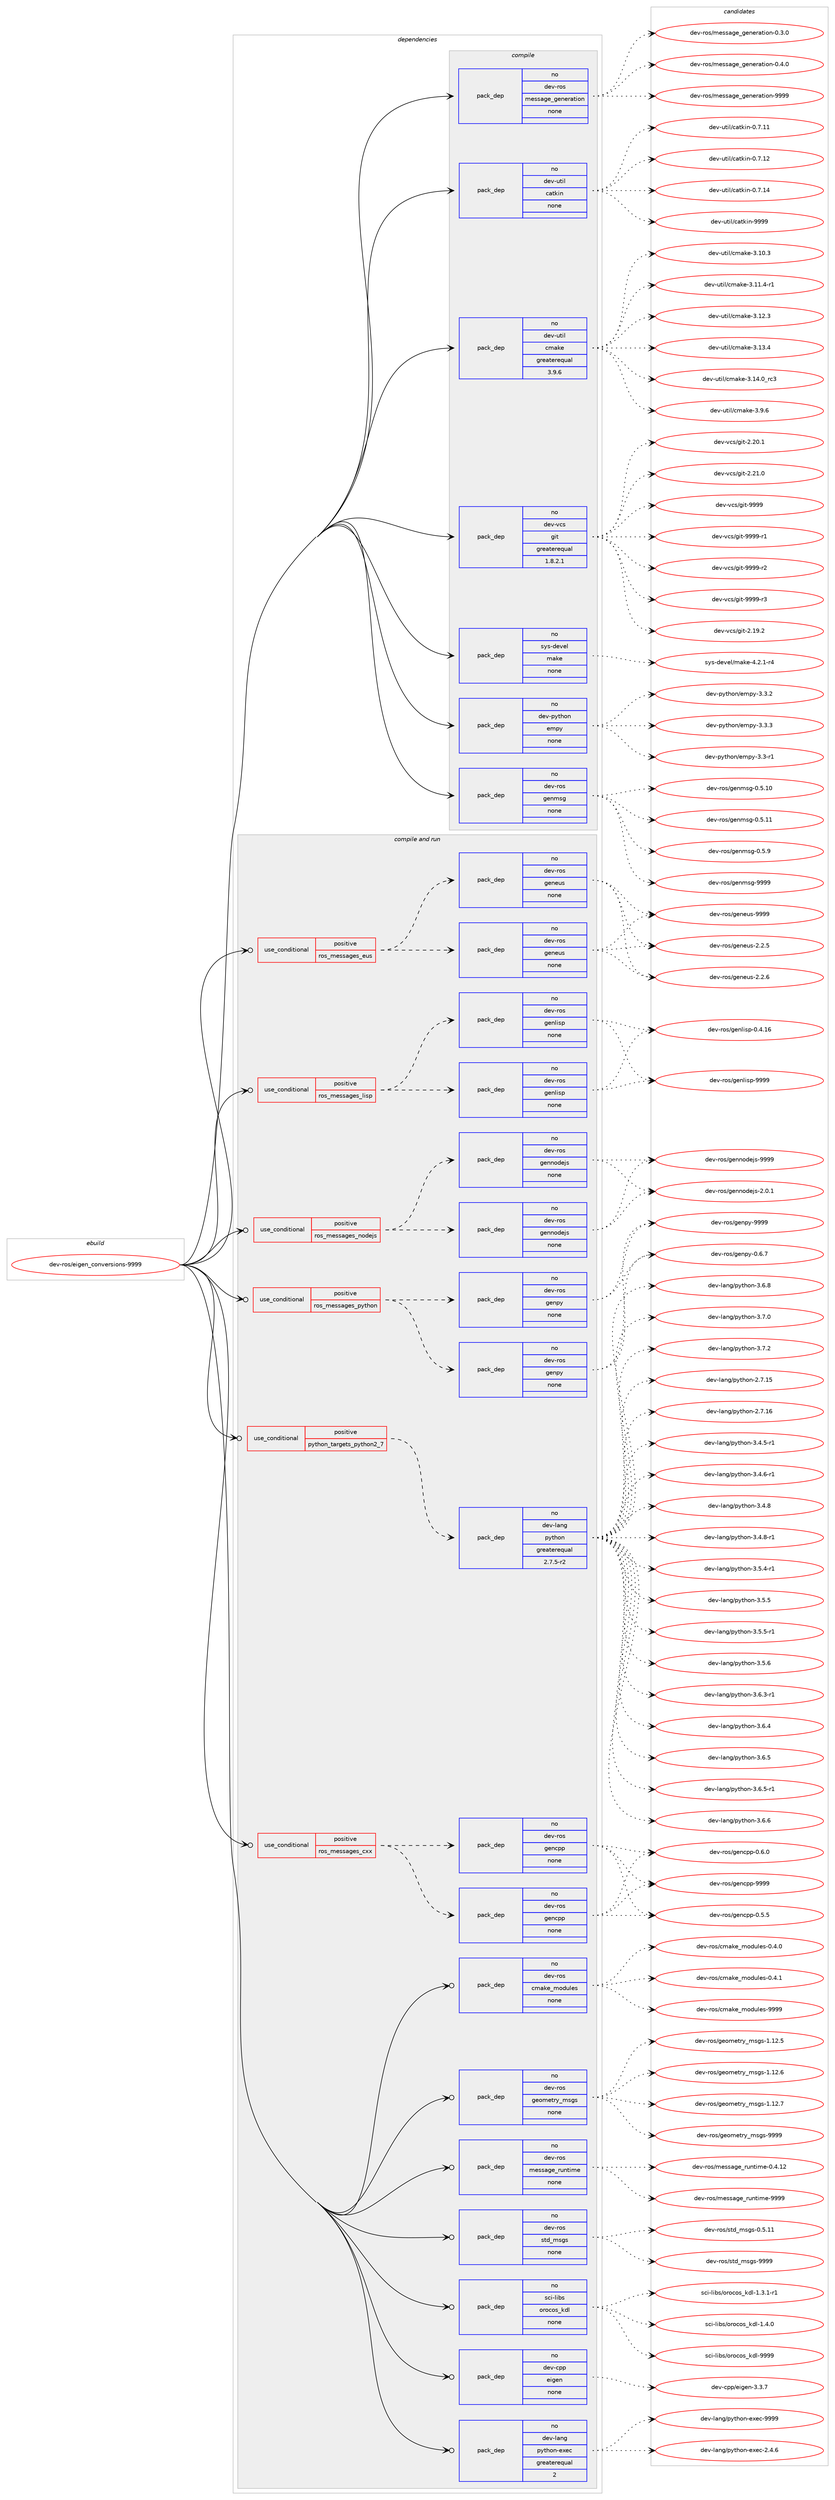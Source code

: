 digraph prolog {

# *************
# Graph options
# *************

newrank=true;
concentrate=true;
compound=true;
graph [rankdir=LR,fontname=Helvetica,fontsize=10,ranksep=1.5];#, ranksep=2.5, nodesep=0.2];
edge  [arrowhead=vee];
node  [fontname=Helvetica,fontsize=10];

# **********
# The ebuild
# **********

subgraph cluster_leftcol {
color=gray;
rank=same;
label=<<i>ebuild</i>>;
id [label="dev-ros/eigen_conversions-9999", color=red, width=4, href="../dev-ros/eigen_conversions-9999.svg"];
}

# ****************
# The dependencies
# ****************

subgraph cluster_midcol {
color=gray;
label=<<i>dependencies</i>>;
subgraph cluster_compile {
fillcolor="#eeeeee";
style=filled;
label=<<i>compile</i>>;
subgraph pack1043346 {
dependency1455098 [label=<<TABLE BORDER="0" CELLBORDER="1" CELLSPACING="0" CELLPADDING="4" WIDTH="220"><TR><TD ROWSPAN="6" CELLPADDING="30">pack_dep</TD></TR><TR><TD WIDTH="110">no</TD></TR><TR><TD>dev-python</TD></TR><TR><TD>empy</TD></TR><TR><TD>none</TD></TR><TR><TD></TD></TR></TABLE>>, shape=none, color=blue];
}
id:e -> dependency1455098:w [weight=20,style="solid",arrowhead="vee"];
subgraph pack1043347 {
dependency1455099 [label=<<TABLE BORDER="0" CELLBORDER="1" CELLSPACING="0" CELLPADDING="4" WIDTH="220"><TR><TD ROWSPAN="6" CELLPADDING="30">pack_dep</TD></TR><TR><TD WIDTH="110">no</TD></TR><TR><TD>dev-ros</TD></TR><TR><TD>genmsg</TD></TR><TR><TD>none</TD></TR><TR><TD></TD></TR></TABLE>>, shape=none, color=blue];
}
id:e -> dependency1455099:w [weight=20,style="solid",arrowhead="vee"];
subgraph pack1043348 {
dependency1455100 [label=<<TABLE BORDER="0" CELLBORDER="1" CELLSPACING="0" CELLPADDING="4" WIDTH="220"><TR><TD ROWSPAN="6" CELLPADDING="30">pack_dep</TD></TR><TR><TD WIDTH="110">no</TD></TR><TR><TD>dev-ros</TD></TR><TR><TD>message_generation</TD></TR><TR><TD>none</TD></TR><TR><TD></TD></TR></TABLE>>, shape=none, color=blue];
}
id:e -> dependency1455100:w [weight=20,style="solid",arrowhead="vee"];
subgraph pack1043349 {
dependency1455101 [label=<<TABLE BORDER="0" CELLBORDER="1" CELLSPACING="0" CELLPADDING="4" WIDTH="220"><TR><TD ROWSPAN="6" CELLPADDING="30">pack_dep</TD></TR><TR><TD WIDTH="110">no</TD></TR><TR><TD>dev-util</TD></TR><TR><TD>catkin</TD></TR><TR><TD>none</TD></TR><TR><TD></TD></TR></TABLE>>, shape=none, color=blue];
}
id:e -> dependency1455101:w [weight=20,style="solid",arrowhead="vee"];
subgraph pack1043350 {
dependency1455102 [label=<<TABLE BORDER="0" CELLBORDER="1" CELLSPACING="0" CELLPADDING="4" WIDTH="220"><TR><TD ROWSPAN="6" CELLPADDING="30">pack_dep</TD></TR><TR><TD WIDTH="110">no</TD></TR><TR><TD>dev-util</TD></TR><TR><TD>cmake</TD></TR><TR><TD>greaterequal</TD></TR><TR><TD>3.9.6</TD></TR></TABLE>>, shape=none, color=blue];
}
id:e -> dependency1455102:w [weight=20,style="solid",arrowhead="vee"];
subgraph pack1043351 {
dependency1455103 [label=<<TABLE BORDER="0" CELLBORDER="1" CELLSPACING="0" CELLPADDING="4" WIDTH="220"><TR><TD ROWSPAN="6" CELLPADDING="30">pack_dep</TD></TR><TR><TD WIDTH="110">no</TD></TR><TR><TD>dev-vcs</TD></TR><TR><TD>git</TD></TR><TR><TD>greaterequal</TD></TR><TR><TD>1.8.2.1</TD></TR></TABLE>>, shape=none, color=blue];
}
id:e -> dependency1455103:w [weight=20,style="solid",arrowhead="vee"];
subgraph pack1043352 {
dependency1455104 [label=<<TABLE BORDER="0" CELLBORDER="1" CELLSPACING="0" CELLPADDING="4" WIDTH="220"><TR><TD ROWSPAN="6" CELLPADDING="30">pack_dep</TD></TR><TR><TD WIDTH="110">no</TD></TR><TR><TD>sys-devel</TD></TR><TR><TD>make</TD></TR><TR><TD>none</TD></TR><TR><TD></TD></TR></TABLE>>, shape=none, color=blue];
}
id:e -> dependency1455104:w [weight=20,style="solid",arrowhead="vee"];
}
subgraph cluster_compileandrun {
fillcolor="#eeeeee";
style=filled;
label=<<i>compile and run</i>>;
subgraph cond388362 {
dependency1455105 [label=<<TABLE BORDER="0" CELLBORDER="1" CELLSPACING="0" CELLPADDING="4"><TR><TD ROWSPAN="3" CELLPADDING="10">use_conditional</TD></TR><TR><TD>positive</TD></TR><TR><TD>python_targets_python2_7</TD></TR></TABLE>>, shape=none, color=red];
subgraph pack1043353 {
dependency1455106 [label=<<TABLE BORDER="0" CELLBORDER="1" CELLSPACING="0" CELLPADDING="4" WIDTH="220"><TR><TD ROWSPAN="6" CELLPADDING="30">pack_dep</TD></TR><TR><TD WIDTH="110">no</TD></TR><TR><TD>dev-lang</TD></TR><TR><TD>python</TD></TR><TR><TD>greaterequal</TD></TR><TR><TD>2.7.5-r2</TD></TR></TABLE>>, shape=none, color=blue];
}
dependency1455105:e -> dependency1455106:w [weight=20,style="dashed",arrowhead="vee"];
}
id:e -> dependency1455105:w [weight=20,style="solid",arrowhead="odotvee"];
subgraph cond388363 {
dependency1455107 [label=<<TABLE BORDER="0" CELLBORDER="1" CELLSPACING="0" CELLPADDING="4"><TR><TD ROWSPAN="3" CELLPADDING="10">use_conditional</TD></TR><TR><TD>positive</TD></TR><TR><TD>ros_messages_cxx</TD></TR></TABLE>>, shape=none, color=red];
subgraph pack1043354 {
dependency1455108 [label=<<TABLE BORDER="0" CELLBORDER="1" CELLSPACING="0" CELLPADDING="4" WIDTH="220"><TR><TD ROWSPAN="6" CELLPADDING="30">pack_dep</TD></TR><TR><TD WIDTH="110">no</TD></TR><TR><TD>dev-ros</TD></TR><TR><TD>gencpp</TD></TR><TR><TD>none</TD></TR><TR><TD></TD></TR></TABLE>>, shape=none, color=blue];
}
dependency1455107:e -> dependency1455108:w [weight=20,style="dashed",arrowhead="vee"];
subgraph pack1043355 {
dependency1455109 [label=<<TABLE BORDER="0" CELLBORDER="1" CELLSPACING="0" CELLPADDING="4" WIDTH="220"><TR><TD ROWSPAN="6" CELLPADDING="30">pack_dep</TD></TR><TR><TD WIDTH="110">no</TD></TR><TR><TD>dev-ros</TD></TR><TR><TD>gencpp</TD></TR><TR><TD>none</TD></TR><TR><TD></TD></TR></TABLE>>, shape=none, color=blue];
}
dependency1455107:e -> dependency1455109:w [weight=20,style="dashed",arrowhead="vee"];
}
id:e -> dependency1455107:w [weight=20,style="solid",arrowhead="odotvee"];
subgraph cond388364 {
dependency1455110 [label=<<TABLE BORDER="0" CELLBORDER="1" CELLSPACING="0" CELLPADDING="4"><TR><TD ROWSPAN="3" CELLPADDING="10">use_conditional</TD></TR><TR><TD>positive</TD></TR><TR><TD>ros_messages_eus</TD></TR></TABLE>>, shape=none, color=red];
subgraph pack1043356 {
dependency1455111 [label=<<TABLE BORDER="0" CELLBORDER="1" CELLSPACING="0" CELLPADDING="4" WIDTH="220"><TR><TD ROWSPAN="6" CELLPADDING="30">pack_dep</TD></TR><TR><TD WIDTH="110">no</TD></TR><TR><TD>dev-ros</TD></TR><TR><TD>geneus</TD></TR><TR><TD>none</TD></TR><TR><TD></TD></TR></TABLE>>, shape=none, color=blue];
}
dependency1455110:e -> dependency1455111:w [weight=20,style="dashed",arrowhead="vee"];
subgraph pack1043357 {
dependency1455112 [label=<<TABLE BORDER="0" CELLBORDER="1" CELLSPACING="0" CELLPADDING="4" WIDTH="220"><TR><TD ROWSPAN="6" CELLPADDING="30">pack_dep</TD></TR><TR><TD WIDTH="110">no</TD></TR><TR><TD>dev-ros</TD></TR><TR><TD>geneus</TD></TR><TR><TD>none</TD></TR><TR><TD></TD></TR></TABLE>>, shape=none, color=blue];
}
dependency1455110:e -> dependency1455112:w [weight=20,style="dashed",arrowhead="vee"];
}
id:e -> dependency1455110:w [weight=20,style="solid",arrowhead="odotvee"];
subgraph cond388365 {
dependency1455113 [label=<<TABLE BORDER="0" CELLBORDER="1" CELLSPACING="0" CELLPADDING="4"><TR><TD ROWSPAN="3" CELLPADDING="10">use_conditional</TD></TR><TR><TD>positive</TD></TR><TR><TD>ros_messages_lisp</TD></TR></TABLE>>, shape=none, color=red];
subgraph pack1043358 {
dependency1455114 [label=<<TABLE BORDER="0" CELLBORDER="1" CELLSPACING="0" CELLPADDING="4" WIDTH="220"><TR><TD ROWSPAN="6" CELLPADDING="30">pack_dep</TD></TR><TR><TD WIDTH="110">no</TD></TR><TR><TD>dev-ros</TD></TR><TR><TD>genlisp</TD></TR><TR><TD>none</TD></TR><TR><TD></TD></TR></TABLE>>, shape=none, color=blue];
}
dependency1455113:e -> dependency1455114:w [weight=20,style="dashed",arrowhead="vee"];
subgraph pack1043359 {
dependency1455115 [label=<<TABLE BORDER="0" CELLBORDER="1" CELLSPACING="0" CELLPADDING="4" WIDTH="220"><TR><TD ROWSPAN="6" CELLPADDING="30">pack_dep</TD></TR><TR><TD WIDTH="110">no</TD></TR><TR><TD>dev-ros</TD></TR><TR><TD>genlisp</TD></TR><TR><TD>none</TD></TR><TR><TD></TD></TR></TABLE>>, shape=none, color=blue];
}
dependency1455113:e -> dependency1455115:w [weight=20,style="dashed",arrowhead="vee"];
}
id:e -> dependency1455113:w [weight=20,style="solid",arrowhead="odotvee"];
subgraph cond388366 {
dependency1455116 [label=<<TABLE BORDER="0" CELLBORDER="1" CELLSPACING="0" CELLPADDING="4"><TR><TD ROWSPAN="3" CELLPADDING="10">use_conditional</TD></TR><TR><TD>positive</TD></TR><TR><TD>ros_messages_nodejs</TD></TR></TABLE>>, shape=none, color=red];
subgraph pack1043360 {
dependency1455117 [label=<<TABLE BORDER="0" CELLBORDER="1" CELLSPACING="0" CELLPADDING="4" WIDTH="220"><TR><TD ROWSPAN="6" CELLPADDING="30">pack_dep</TD></TR><TR><TD WIDTH="110">no</TD></TR><TR><TD>dev-ros</TD></TR><TR><TD>gennodejs</TD></TR><TR><TD>none</TD></TR><TR><TD></TD></TR></TABLE>>, shape=none, color=blue];
}
dependency1455116:e -> dependency1455117:w [weight=20,style="dashed",arrowhead="vee"];
subgraph pack1043361 {
dependency1455118 [label=<<TABLE BORDER="0" CELLBORDER="1" CELLSPACING="0" CELLPADDING="4" WIDTH="220"><TR><TD ROWSPAN="6" CELLPADDING="30">pack_dep</TD></TR><TR><TD WIDTH="110">no</TD></TR><TR><TD>dev-ros</TD></TR><TR><TD>gennodejs</TD></TR><TR><TD>none</TD></TR><TR><TD></TD></TR></TABLE>>, shape=none, color=blue];
}
dependency1455116:e -> dependency1455118:w [weight=20,style="dashed",arrowhead="vee"];
}
id:e -> dependency1455116:w [weight=20,style="solid",arrowhead="odotvee"];
subgraph cond388367 {
dependency1455119 [label=<<TABLE BORDER="0" CELLBORDER="1" CELLSPACING="0" CELLPADDING="4"><TR><TD ROWSPAN="3" CELLPADDING="10">use_conditional</TD></TR><TR><TD>positive</TD></TR><TR><TD>ros_messages_python</TD></TR></TABLE>>, shape=none, color=red];
subgraph pack1043362 {
dependency1455120 [label=<<TABLE BORDER="0" CELLBORDER="1" CELLSPACING="0" CELLPADDING="4" WIDTH="220"><TR><TD ROWSPAN="6" CELLPADDING="30">pack_dep</TD></TR><TR><TD WIDTH="110">no</TD></TR><TR><TD>dev-ros</TD></TR><TR><TD>genpy</TD></TR><TR><TD>none</TD></TR><TR><TD></TD></TR></TABLE>>, shape=none, color=blue];
}
dependency1455119:e -> dependency1455120:w [weight=20,style="dashed",arrowhead="vee"];
subgraph pack1043363 {
dependency1455121 [label=<<TABLE BORDER="0" CELLBORDER="1" CELLSPACING="0" CELLPADDING="4" WIDTH="220"><TR><TD ROWSPAN="6" CELLPADDING="30">pack_dep</TD></TR><TR><TD WIDTH="110">no</TD></TR><TR><TD>dev-ros</TD></TR><TR><TD>genpy</TD></TR><TR><TD>none</TD></TR><TR><TD></TD></TR></TABLE>>, shape=none, color=blue];
}
dependency1455119:e -> dependency1455121:w [weight=20,style="dashed",arrowhead="vee"];
}
id:e -> dependency1455119:w [weight=20,style="solid",arrowhead="odotvee"];
subgraph pack1043364 {
dependency1455122 [label=<<TABLE BORDER="0" CELLBORDER="1" CELLSPACING="0" CELLPADDING="4" WIDTH="220"><TR><TD ROWSPAN="6" CELLPADDING="30">pack_dep</TD></TR><TR><TD WIDTH="110">no</TD></TR><TR><TD>dev-cpp</TD></TR><TR><TD>eigen</TD></TR><TR><TD>none</TD></TR><TR><TD></TD></TR></TABLE>>, shape=none, color=blue];
}
id:e -> dependency1455122:w [weight=20,style="solid",arrowhead="odotvee"];
subgraph pack1043365 {
dependency1455123 [label=<<TABLE BORDER="0" CELLBORDER="1" CELLSPACING="0" CELLPADDING="4" WIDTH="220"><TR><TD ROWSPAN="6" CELLPADDING="30">pack_dep</TD></TR><TR><TD WIDTH="110">no</TD></TR><TR><TD>dev-lang</TD></TR><TR><TD>python-exec</TD></TR><TR><TD>greaterequal</TD></TR><TR><TD>2</TD></TR></TABLE>>, shape=none, color=blue];
}
id:e -> dependency1455123:w [weight=20,style="solid",arrowhead="odotvee"];
subgraph pack1043366 {
dependency1455124 [label=<<TABLE BORDER="0" CELLBORDER="1" CELLSPACING="0" CELLPADDING="4" WIDTH="220"><TR><TD ROWSPAN="6" CELLPADDING="30">pack_dep</TD></TR><TR><TD WIDTH="110">no</TD></TR><TR><TD>dev-ros</TD></TR><TR><TD>cmake_modules</TD></TR><TR><TD>none</TD></TR><TR><TD></TD></TR></TABLE>>, shape=none, color=blue];
}
id:e -> dependency1455124:w [weight=20,style="solid",arrowhead="odotvee"];
subgraph pack1043367 {
dependency1455125 [label=<<TABLE BORDER="0" CELLBORDER="1" CELLSPACING="0" CELLPADDING="4" WIDTH="220"><TR><TD ROWSPAN="6" CELLPADDING="30">pack_dep</TD></TR><TR><TD WIDTH="110">no</TD></TR><TR><TD>dev-ros</TD></TR><TR><TD>geometry_msgs</TD></TR><TR><TD>none</TD></TR><TR><TD></TD></TR></TABLE>>, shape=none, color=blue];
}
id:e -> dependency1455125:w [weight=20,style="solid",arrowhead="odotvee"];
subgraph pack1043368 {
dependency1455126 [label=<<TABLE BORDER="0" CELLBORDER="1" CELLSPACING="0" CELLPADDING="4" WIDTH="220"><TR><TD ROWSPAN="6" CELLPADDING="30">pack_dep</TD></TR><TR><TD WIDTH="110">no</TD></TR><TR><TD>dev-ros</TD></TR><TR><TD>message_runtime</TD></TR><TR><TD>none</TD></TR><TR><TD></TD></TR></TABLE>>, shape=none, color=blue];
}
id:e -> dependency1455126:w [weight=20,style="solid",arrowhead="odotvee"];
subgraph pack1043369 {
dependency1455127 [label=<<TABLE BORDER="0" CELLBORDER="1" CELLSPACING="0" CELLPADDING="4" WIDTH="220"><TR><TD ROWSPAN="6" CELLPADDING="30">pack_dep</TD></TR><TR><TD WIDTH="110">no</TD></TR><TR><TD>dev-ros</TD></TR><TR><TD>std_msgs</TD></TR><TR><TD>none</TD></TR><TR><TD></TD></TR></TABLE>>, shape=none, color=blue];
}
id:e -> dependency1455127:w [weight=20,style="solid",arrowhead="odotvee"];
subgraph pack1043370 {
dependency1455128 [label=<<TABLE BORDER="0" CELLBORDER="1" CELLSPACING="0" CELLPADDING="4" WIDTH="220"><TR><TD ROWSPAN="6" CELLPADDING="30">pack_dep</TD></TR><TR><TD WIDTH="110">no</TD></TR><TR><TD>sci-libs</TD></TR><TR><TD>orocos_kdl</TD></TR><TR><TD>none</TD></TR><TR><TD></TD></TR></TABLE>>, shape=none, color=blue];
}
id:e -> dependency1455128:w [weight=20,style="solid",arrowhead="odotvee"];
}
subgraph cluster_run {
fillcolor="#eeeeee";
style=filled;
label=<<i>run</i>>;
}
}

# **************
# The candidates
# **************

subgraph cluster_choices {
rank=same;
color=gray;
label=<<i>candidates</i>>;

subgraph choice1043346 {
color=black;
nodesep=1;
choice1001011184511212111610411111047101109112121455146514511449 [label="dev-python/empy-3.3-r1", color=red, width=4,href="../dev-python/empy-3.3-r1.svg"];
choice1001011184511212111610411111047101109112121455146514650 [label="dev-python/empy-3.3.2", color=red, width=4,href="../dev-python/empy-3.3.2.svg"];
choice1001011184511212111610411111047101109112121455146514651 [label="dev-python/empy-3.3.3", color=red, width=4,href="../dev-python/empy-3.3.3.svg"];
dependency1455098:e -> choice1001011184511212111610411111047101109112121455146514511449:w [style=dotted,weight="100"];
dependency1455098:e -> choice1001011184511212111610411111047101109112121455146514650:w [style=dotted,weight="100"];
dependency1455098:e -> choice1001011184511212111610411111047101109112121455146514651:w [style=dotted,weight="100"];
}
subgraph choice1043347 {
color=black;
nodesep=1;
choice100101118451141111154710310111010911510345484653464948 [label="dev-ros/genmsg-0.5.10", color=red, width=4,href="../dev-ros/genmsg-0.5.10.svg"];
choice100101118451141111154710310111010911510345484653464949 [label="dev-ros/genmsg-0.5.11", color=red, width=4,href="../dev-ros/genmsg-0.5.11.svg"];
choice1001011184511411111547103101110109115103454846534657 [label="dev-ros/genmsg-0.5.9", color=red, width=4,href="../dev-ros/genmsg-0.5.9.svg"];
choice10010111845114111115471031011101091151034557575757 [label="dev-ros/genmsg-9999", color=red, width=4,href="../dev-ros/genmsg-9999.svg"];
dependency1455099:e -> choice100101118451141111154710310111010911510345484653464948:w [style=dotted,weight="100"];
dependency1455099:e -> choice100101118451141111154710310111010911510345484653464949:w [style=dotted,weight="100"];
dependency1455099:e -> choice1001011184511411111547103101110109115103454846534657:w [style=dotted,weight="100"];
dependency1455099:e -> choice10010111845114111115471031011101091151034557575757:w [style=dotted,weight="100"];
}
subgraph choice1043348 {
color=black;
nodesep=1;
choice1001011184511411111547109101115115971031019510310111010111497116105111110454846514648 [label="dev-ros/message_generation-0.3.0", color=red, width=4,href="../dev-ros/message_generation-0.3.0.svg"];
choice1001011184511411111547109101115115971031019510310111010111497116105111110454846524648 [label="dev-ros/message_generation-0.4.0", color=red, width=4,href="../dev-ros/message_generation-0.4.0.svg"];
choice10010111845114111115471091011151159710310195103101110101114971161051111104557575757 [label="dev-ros/message_generation-9999", color=red, width=4,href="../dev-ros/message_generation-9999.svg"];
dependency1455100:e -> choice1001011184511411111547109101115115971031019510310111010111497116105111110454846514648:w [style=dotted,weight="100"];
dependency1455100:e -> choice1001011184511411111547109101115115971031019510310111010111497116105111110454846524648:w [style=dotted,weight="100"];
dependency1455100:e -> choice10010111845114111115471091011151159710310195103101110101114971161051111104557575757:w [style=dotted,weight="100"];
}
subgraph choice1043349 {
color=black;
nodesep=1;
choice1001011184511711610510847999711610710511045484655464949 [label="dev-util/catkin-0.7.11", color=red, width=4,href="../dev-util/catkin-0.7.11.svg"];
choice1001011184511711610510847999711610710511045484655464950 [label="dev-util/catkin-0.7.12", color=red, width=4,href="../dev-util/catkin-0.7.12.svg"];
choice1001011184511711610510847999711610710511045484655464952 [label="dev-util/catkin-0.7.14", color=red, width=4,href="../dev-util/catkin-0.7.14.svg"];
choice100101118451171161051084799971161071051104557575757 [label="dev-util/catkin-9999", color=red, width=4,href="../dev-util/catkin-9999.svg"];
dependency1455101:e -> choice1001011184511711610510847999711610710511045484655464949:w [style=dotted,weight="100"];
dependency1455101:e -> choice1001011184511711610510847999711610710511045484655464950:w [style=dotted,weight="100"];
dependency1455101:e -> choice1001011184511711610510847999711610710511045484655464952:w [style=dotted,weight="100"];
dependency1455101:e -> choice100101118451171161051084799971161071051104557575757:w [style=dotted,weight="100"];
}
subgraph choice1043350 {
color=black;
nodesep=1;
choice1001011184511711610510847991099710710145514649484651 [label="dev-util/cmake-3.10.3", color=red, width=4,href="../dev-util/cmake-3.10.3.svg"];
choice10010111845117116105108479910997107101455146494946524511449 [label="dev-util/cmake-3.11.4-r1", color=red, width=4,href="../dev-util/cmake-3.11.4-r1.svg"];
choice1001011184511711610510847991099710710145514649504651 [label="dev-util/cmake-3.12.3", color=red, width=4,href="../dev-util/cmake-3.12.3.svg"];
choice1001011184511711610510847991099710710145514649514652 [label="dev-util/cmake-3.13.4", color=red, width=4,href="../dev-util/cmake-3.13.4.svg"];
choice1001011184511711610510847991099710710145514649524648951149951 [label="dev-util/cmake-3.14.0_rc3", color=red, width=4,href="../dev-util/cmake-3.14.0_rc3.svg"];
choice10010111845117116105108479910997107101455146574654 [label="dev-util/cmake-3.9.6", color=red, width=4,href="../dev-util/cmake-3.9.6.svg"];
dependency1455102:e -> choice1001011184511711610510847991099710710145514649484651:w [style=dotted,weight="100"];
dependency1455102:e -> choice10010111845117116105108479910997107101455146494946524511449:w [style=dotted,weight="100"];
dependency1455102:e -> choice1001011184511711610510847991099710710145514649504651:w [style=dotted,weight="100"];
dependency1455102:e -> choice1001011184511711610510847991099710710145514649514652:w [style=dotted,weight="100"];
dependency1455102:e -> choice1001011184511711610510847991099710710145514649524648951149951:w [style=dotted,weight="100"];
dependency1455102:e -> choice10010111845117116105108479910997107101455146574654:w [style=dotted,weight="100"];
}
subgraph choice1043351 {
color=black;
nodesep=1;
choice10010111845118991154710310511645504649574650 [label="dev-vcs/git-2.19.2", color=red, width=4,href="../dev-vcs/git-2.19.2.svg"];
choice10010111845118991154710310511645504650484649 [label="dev-vcs/git-2.20.1", color=red, width=4,href="../dev-vcs/git-2.20.1.svg"];
choice10010111845118991154710310511645504650494648 [label="dev-vcs/git-2.21.0", color=red, width=4,href="../dev-vcs/git-2.21.0.svg"];
choice1001011184511899115471031051164557575757 [label="dev-vcs/git-9999", color=red, width=4,href="../dev-vcs/git-9999.svg"];
choice10010111845118991154710310511645575757574511449 [label="dev-vcs/git-9999-r1", color=red, width=4,href="../dev-vcs/git-9999-r1.svg"];
choice10010111845118991154710310511645575757574511450 [label="dev-vcs/git-9999-r2", color=red, width=4,href="../dev-vcs/git-9999-r2.svg"];
choice10010111845118991154710310511645575757574511451 [label="dev-vcs/git-9999-r3", color=red, width=4,href="../dev-vcs/git-9999-r3.svg"];
dependency1455103:e -> choice10010111845118991154710310511645504649574650:w [style=dotted,weight="100"];
dependency1455103:e -> choice10010111845118991154710310511645504650484649:w [style=dotted,weight="100"];
dependency1455103:e -> choice10010111845118991154710310511645504650494648:w [style=dotted,weight="100"];
dependency1455103:e -> choice1001011184511899115471031051164557575757:w [style=dotted,weight="100"];
dependency1455103:e -> choice10010111845118991154710310511645575757574511449:w [style=dotted,weight="100"];
dependency1455103:e -> choice10010111845118991154710310511645575757574511450:w [style=dotted,weight="100"];
dependency1455103:e -> choice10010111845118991154710310511645575757574511451:w [style=dotted,weight="100"];
}
subgraph choice1043352 {
color=black;
nodesep=1;
choice1151211154510010111810110847109971071014552465046494511452 [label="sys-devel/make-4.2.1-r4", color=red, width=4,href="../sys-devel/make-4.2.1-r4.svg"];
dependency1455104:e -> choice1151211154510010111810110847109971071014552465046494511452:w [style=dotted,weight="100"];
}
subgraph choice1043353 {
color=black;
nodesep=1;
choice10010111845108971101034711212111610411111045504655464953 [label="dev-lang/python-2.7.15", color=red, width=4,href="../dev-lang/python-2.7.15.svg"];
choice10010111845108971101034711212111610411111045504655464954 [label="dev-lang/python-2.7.16", color=red, width=4,href="../dev-lang/python-2.7.16.svg"];
choice1001011184510897110103471121211161041111104551465246534511449 [label="dev-lang/python-3.4.5-r1", color=red, width=4,href="../dev-lang/python-3.4.5-r1.svg"];
choice1001011184510897110103471121211161041111104551465246544511449 [label="dev-lang/python-3.4.6-r1", color=red, width=4,href="../dev-lang/python-3.4.6-r1.svg"];
choice100101118451089711010347112121116104111110455146524656 [label="dev-lang/python-3.4.8", color=red, width=4,href="../dev-lang/python-3.4.8.svg"];
choice1001011184510897110103471121211161041111104551465246564511449 [label="dev-lang/python-3.4.8-r1", color=red, width=4,href="../dev-lang/python-3.4.8-r1.svg"];
choice1001011184510897110103471121211161041111104551465346524511449 [label="dev-lang/python-3.5.4-r1", color=red, width=4,href="../dev-lang/python-3.5.4-r1.svg"];
choice100101118451089711010347112121116104111110455146534653 [label="dev-lang/python-3.5.5", color=red, width=4,href="../dev-lang/python-3.5.5.svg"];
choice1001011184510897110103471121211161041111104551465346534511449 [label="dev-lang/python-3.5.5-r1", color=red, width=4,href="../dev-lang/python-3.5.5-r1.svg"];
choice100101118451089711010347112121116104111110455146534654 [label="dev-lang/python-3.5.6", color=red, width=4,href="../dev-lang/python-3.5.6.svg"];
choice1001011184510897110103471121211161041111104551465446514511449 [label="dev-lang/python-3.6.3-r1", color=red, width=4,href="../dev-lang/python-3.6.3-r1.svg"];
choice100101118451089711010347112121116104111110455146544652 [label="dev-lang/python-3.6.4", color=red, width=4,href="../dev-lang/python-3.6.4.svg"];
choice100101118451089711010347112121116104111110455146544653 [label="dev-lang/python-3.6.5", color=red, width=4,href="../dev-lang/python-3.6.5.svg"];
choice1001011184510897110103471121211161041111104551465446534511449 [label="dev-lang/python-3.6.5-r1", color=red, width=4,href="../dev-lang/python-3.6.5-r1.svg"];
choice100101118451089711010347112121116104111110455146544654 [label="dev-lang/python-3.6.6", color=red, width=4,href="../dev-lang/python-3.6.6.svg"];
choice100101118451089711010347112121116104111110455146544656 [label="dev-lang/python-3.6.8", color=red, width=4,href="../dev-lang/python-3.6.8.svg"];
choice100101118451089711010347112121116104111110455146554648 [label="dev-lang/python-3.7.0", color=red, width=4,href="../dev-lang/python-3.7.0.svg"];
choice100101118451089711010347112121116104111110455146554650 [label="dev-lang/python-3.7.2", color=red, width=4,href="../dev-lang/python-3.7.2.svg"];
dependency1455106:e -> choice10010111845108971101034711212111610411111045504655464953:w [style=dotted,weight="100"];
dependency1455106:e -> choice10010111845108971101034711212111610411111045504655464954:w [style=dotted,weight="100"];
dependency1455106:e -> choice1001011184510897110103471121211161041111104551465246534511449:w [style=dotted,weight="100"];
dependency1455106:e -> choice1001011184510897110103471121211161041111104551465246544511449:w [style=dotted,weight="100"];
dependency1455106:e -> choice100101118451089711010347112121116104111110455146524656:w [style=dotted,weight="100"];
dependency1455106:e -> choice1001011184510897110103471121211161041111104551465246564511449:w [style=dotted,weight="100"];
dependency1455106:e -> choice1001011184510897110103471121211161041111104551465346524511449:w [style=dotted,weight="100"];
dependency1455106:e -> choice100101118451089711010347112121116104111110455146534653:w [style=dotted,weight="100"];
dependency1455106:e -> choice1001011184510897110103471121211161041111104551465346534511449:w [style=dotted,weight="100"];
dependency1455106:e -> choice100101118451089711010347112121116104111110455146534654:w [style=dotted,weight="100"];
dependency1455106:e -> choice1001011184510897110103471121211161041111104551465446514511449:w [style=dotted,weight="100"];
dependency1455106:e -> choice100101118451089711010347112121116104111110455146544652:w [style=dotted,weight="100"];
dependency1455106:e -> choice100101118451089711010347112121116104111110455146544653:w [style=dotted,weight="100"];
dependency1455106:e -> choice1001011184510897110103471121211161041111104551465446534511449:w [style=dotted,weight="100"];
dependency1455106:e -> choice100101118451089711010347112121116104111110455146544654:w [style=dotted,weight="100"];
dependency1455106:e -> choice100101118451089711010347112121116104111110455146544656:w [style=dotted,weight="100"];
dependency1455106:e -> choice100101118451089711010347112121116104111110455146554648:w [style=dotted,weight="100"];
dependency1455106:e -> choice100101118451089711010347112121116104111110455146554650:w [style=dotted,weight="100"];
}
subgraph choice1043354 {
color=black;
nodesep=1;
choice100101118451141111154710310111099112112454846534653 [label="dev-ros/gencpp-0.5.5", color=red, width=4,href="../dev-ros/gencpp-0.5.5.svg"];
choice100101118451141111154710310111099112112454846544648 [label="dev-ros/gencpp-0.6.0", color=red, width=4,href="../dev-ros/gencpp-0.6.0.svg"];
choice1001011184511411111547103101110991121124557575757 [label="dev-ros/gencpp-9999", color=red, width=4,href="../dev-ros/gencpp-9999.svg"];
dependency1455108:e -> choice100101118451141111154710310111099112112454846534653:w [style=dotted,weight="100"];
dependency1455108:e -> choice100101118451141111154710310111099112112454846544648:w [style=dotted,weight="100"];
dependency1455108:e -> choice1001011184511411111547103101110991121124557575757:w [style=dotted,weight="100"];
}
subgraph choice1043355 {
color=black;
nodesep=1;
choice100101118451141111154710310111099112112454846534653 [label="dev-ros/gencpp-0.5.5", color=red, width=4,href="../dev-ros/gencpp-0.5.5.svg"];
choice100101118451141111154710310111099112112454846544648 [label="dev-ros/gencpp-0.6.0", color=red, width=4,href="../dev-ros/gencpp-0.6.0.svg"];
choice1001011184511411111547103101110991121124557575757 [label="dev-ros/gencpp-9999", color=red, width=4,href="../dev-ros/gencpp-9999.svg"];
dependency1455109:e -> choice100101118451141111154710310111099112112454846534653:w [style=dotted,weight="100"];
dependency1455109:e -> choice100101118451141111154710310111099112112454846544648:w [style=dotted,weight="100"];
dependency1455109:e -> choice1001011184511411111547103101110991121124557575757:w [style=dotted,weight="100"];
}
subgraph choice1043356 {
color=black;
nodesep=1;
choice1001011184511411111547103101110101117115455046504653 [label="dev-ros/geneus-2.2.5", color=red, width=4,href="../dev-ros/geneus-2.2.5.svg"];
choice1001011184511411111547103101110101117115455046504654 [label="dev-ros/geneus-2.2.6", color=red, width=4,href="../dev-ros/geneus-2.2.6.svg"];
choice10010111845114111115471031011101011171154557575757 [label="dev-ros/geneus-9999", color=red, width=4,href="../dev-ros/geneus-9999.svg"];
dependency1455111:e -> choice1001011184511411111547103101110101117115455046504653:w [style=dotted,weight="100"];
dependency1455111:e -> choice1001011184511411111547103101110101117115455046504654:w [style=dotted,weight="100"];
dependency1455111:e -> choice10010111845114111115471031011101011171154557575757:w [style=dotted,weight="100"];
}
subgraph choice1043357 {
color=black;
nodesep=1;
choice1001011184511411111547103101110101117115455046504653 [label="dev-ros/geneus-2.2.5", color=red, width=4,href="../dev-ros/geneus-2.2.5.svg"];
choice1001011184511411111547103101110101117115455046504654 [label="dev-ros/geneus-2.2.6", color=red, width=4,href="../dev-ros/geneus-2.2.6.svg"];
choice10010111845114111115471031011101011171154557575757 [label="dev-ros/geneus-9999", color=red, width=4,href="../dev-ros/geneus-9999.svg"];
dependency1455112:e -> choice1001011184511411111547103101110101117115455046504653:w [style=dotted,weight="100"];
dependency1455112:e -> choice1001011184511411111547103101110101117115455046504654:w [style=dotted,weight="100"];
dependency1455112:e -> choice10010111845114111115471031011101011171154557575757:w [style=dotted,weight="100"];
}
subgraph choice1043358 {
color=black;
nodesep=1;
choice100101118451141111154710310111010810511511245484652464954 [label="dev-ros/genlisp-0.4.16", color=red, width=4,href="../dev-ros/genlisp-0.4.16.svg"];
choice10010111845114111115471031011101081051151124557575757 [label="dev-ros/genlisp-9999", color=red, width=4,href="../dev-ros/genlisp-9999.svg"];
dependency1455114:e -> choice100101118451141111154710310111010810511511245484652464954:w [style=dotted,weight="100"];
dependency1455114:e -> choice10010111845114111115471031011101081051151124557575757:w [style=dotted,weight="100"];
}
subgraph choice1043359 {
color=black;
nodesep=1;
choice100101118451141111154710310111010810511511245484652464954 [label="dev-ros/genlisp-0.4.16", color=red, width=4,href="../dev-ros/genlisp-0.4.16.svg"];
choice10010111845114111115471031011101081051151124557575757 [label="dev-ros/genlisp-9999", color=red, width=4,href="../dev-ros/genlisp-9999.svg"];
dependency1455115:e -> choice100101118451141111154710310111010810511511245484652464954:w [style=dotted,weight="100"];
dependency1455115:e -> choice10010111845114111115471031011101081051151124557575757:w [style=dotted,weight="100"];
}
subgraph choice1043360 {
color=black;
nodesep=1;
choice1001011184511411111547103101110110111100101106115455046484649 [label="dev-ros/gennodejs-2.0.1", color=red, width=4,href="../dev-ros/gennodejs-2.0.1.svg"];
choice10010111845114111115471031011101101111001011061154557575757 [label="dev-ros/gennodejs-9999", color=red, width=4,href="../dev-ros/gennodejs-9999.svg"];
dependency1455117:e -> choice1001011184511411111547103101110110111100101106115455046484649:w [style=dotted,weight="100"];
dependency1455117:e -> choice10010111845114111115471031011101101111001011061154557575757:w [style=dotted,weight="100"];
}
subgraph choice1043361 {
color=black;
nodesep=1;
choice1001011184511411111547103101110110111100101106115455046484649 [label="dev-ros/gennodejs-2.0.1", color=red, width=4,href="../dev-ros/gennodejs-2.0.1.svg"];
choice10010111845114111115471031011101101111001011061154557575757 [label="dev-ros/gennodejs-9999", color=red, width=4,href="../dev-ros/gennodejs-9999.svg"];
dependency1455118:e -> choice1001011184511411111547103101110110111100101106115455046484649:w [style=dotted,weight="100"];
dependency1455118:e -> choice10010111845114111115471031011101101111001011061154557575757:w [style=dotted,weight="100"];
}
subgraph choice1043362 {
color=black;
nodesep=1;
choice1001011184511411111547103101110112121454846544655 [label="dev-ros/genpy-0.6.7", color=red, width=4,href="../dev-ros/genpy-0.6.7.svg"];
choice10010111845114111115471031011101121214557575757 [label="dev-ros/genpy-9999", color=red, width=4,href="../dev-ros/genpy-9999.svg"];
dependency1455120:e -> choice1001011184511411111547103101110112121454846544655:w [style=dotted,weight="100"];
dependency1455120:e -> choice10010111845114111115471031011101121214557575757:w [style=dotted,weight="100"];
}
subgraph choice1043363 {
color=black;
nodesep=1;
choice1001011184511411111547103101110112121454846544655 [label="dev-ros/genpy-0.6.7", color=red, width=4,href="../dev-ros/genpy-0.6.7.svg"];
choice10010111845114111115471031011101121214557575757 [label="dev-ros/genpy-9999", color=red, width=4,href="../dev-ros/genpy-9999.svg"];
dependency1455121:e -> choice1001011184511411111547103101110112121454846544655:w [style=dotted,weight="100"];
dependency1455121:e -> choice10010111845114111115471031011101121214557575757:w [style=dotted,weight="100"];
}
subgraph choice1043364 {
color=black;
nodesep=1;
choice100101118459911211247101105103101110455146514655 [label="dev-cpp/eigen-3.3.7", color=red, width=4,href="../dev-cpp/eigen-3.3.7.svg"];
dependency1455122:e -> choice100101118459911211247101105103101110455146514655:w [style=dotted,weight="100"];
}
subgraph choice1043365 {
color=black;
nodesep=1;
choice1001011184510897110103471121211161041111104510112010199455046524654 [label="dev-lang/python-exec-2.4.6", color=red, width=4,href="../dev-lang/python-exec-2.4.6.svg"];
choice10010111845108971101034711212111610411111045101120101994557575757 [label="dev-lang/python-exec-9999", color=red, width=4,href="../dev-lang/python-exec-9999.svg"];
dependency1455123:e -> choice1001011184510897110103471121211161041111104510112010199455046524654:w [style=dotted,weight="100"];
dependency1455123:e -> choice10010111845108971101034711212111610411111045101120101994557575757:w [style=dotted,weight="100"];
}
subgraph choice1043366 {
color=black;
nodesep=1;
choice1001011184511411111547991099710710195109111100117108101115454846524648 [label="dev-ros/cmake_modules-0.4.0", color=red, width=4,href="../dev-ros/cmake_modules-0.4.0.svg"];
choice1001011184511411111547991099710710195109111100117108101115454846524649 [label="dev-ros/cmake_modules-0.4.1", color=red, width=4,href="../dev-ros/cmake_modules-0.4.1.svg"];
choice10010111845114111115479910997107101951091111001171081011154557575757 [label="dev-ros/cmake_modules-9999", color=red, width=4,href="../dev-ros/cmake_modules-9999.svg"];
dependency1455124:e -> choice1001011184511411111547991099710710195109111100117108101115454846524648:w [style=dotted,weight="100"];
dependency1455124:e -> choice1001011184511411111547991099710710195109111100117108101115454846524649:w [style=dotted,weight="100"];
dependency1455124:e -> choice10010111845114111115479910997107101951091111001171081011154557575757:w [style=dotted,weight="100"];
}
subgraph choice1043367 {
color=black;
nodesep=1;
choice10010111845114111115471031011111091011161141219510911510311545494649504653 [label="dev-ros/geometry_msgs-1.12.5", color=red, width=4,href="../dev-ros/geometry_msgs-1.12.5.svg"];
choice10010111845114111115471031011111091011161141219510911510311545494649504654 [label="dev-ros/geometry_msgs-1.12.6", color=red, width=4,href="../dev-ros/geometry_msgs-1.12.6.svg"];
choice10010111845114111115471031011111091011161141219510911510311545494649504655 [label="dev-ros/geometry_msgs-1.12.7", color=red, width=4,href="../dev-ros/geometry_msgs-1.12.7.svg"];
choice1001011184511411111547103101111109101116114121951091151031154557575757 [label="dev-ros/geometry_msgs-9999", color=red, width=4,href="../dev-ros/geometry_msgs-9999.svg"];
dependency1455125:e -> choice10010111845114111115471031011111091011161141219510911510311545494649504653:w [style=dotted,weight="100"];
dependency1455125:e -> choice10010111845114111115471031011111091011161141219510911510311545494649504654:w [style=dotted,weight="100"];
dependency1455125:e -> choice10010111845114111115471031011111091011161141219510911510311545494649504655:w [style=dotted,weight="100"];
dependency1455125:e -> choice1001011184511411111547103101111109101116114121951091151031154557575757:w [style=dotted,weight="100"];
}
subgraph choice1043368 {
color=black;
nodesep=1;
choice1001011184511411111547109101115115971031019511411711011610510910145484652464950 [label="dev-ros/message_runtime-0.4.12", color=red, width=4,href="../dev-ros/message_runtime-0.4.12.svg"];
choice100101118451141111154710910111511597103101951141171101161051091014557575757 [label="dev-ros/message_runtime-9999", color=red, width=4,href="../dev-ros/message_runtime-9999.svg"];
dependency1455126:e -> choice1001011184511411111547109101115115971031019511411711011610510910145484652464950:w [style=dotted,weight="100"];
dependency1455126:e -> choice100101118451141111154710910111511597103101951141171101161051091014557575757:w [style=dotted,weight="100"];
}
subgraph choice1043369 {
color=black;
nodesep=1;
choice10010111845114111115471151161009510911510311545484653464949 [label="dev-ros/std_msgs-0.5.11", color=red, width=4,href="../dev-ros/std_msgs-0.5.11.svg"];
choice1001011184511411111547115116100951091151031154557575757 [label="dev-ros/std_msgs-9999", color=red, width=4,href="../dev-ros/std_msgs-9999.svg"];
dependency1455127:e -> choice10010111845114111115471151161009510911510311545484653464949:w [style=dotted,weight="100"];
dependency1455127:e -> choice1001011184511411111547115116100951091151031154557575757:w [style=dotted,weight="100"];
}
subgraph choice1043370 {
color=black;
nodesep=1;
choice1159910545108105981154711111411199111115951071001084549465146494511449 [label="sci-libs/orocos_kdl-1.3.1-r1", color=red, width=4,href="../sci-libs/orocos_kdl-1.3.1-r1.svg"];
choice115991054510810598115471111141119911111595107100108454946524648 [label="sci-libs/orocos_kdl-1.4.0", color=red, width=4,href="../sci-libs/orocos_kdl-1.4.0.svg"];
choice1159910545108105981154711111411199111115951071001084557575757 [label="sci-libs/orocos_kdl-9999", color=red, width=4,href="../sci-libs/orocos_kdl-9999.svg"];
dependency1455128:e -> choice1159910545108105981154711111411199111115951071001084549465146494511449:w [style=dotted,weight="100"];
dependency1455128:e -> choice115991054510810598115471111141119911111595107100108454946524648:w [style=dotted,weight="100"];
dependency1455128:e -> choice1159910545108105981154711111411199111115951071001084557575757:w [style=dotted,weight="100"];
}
}

}
